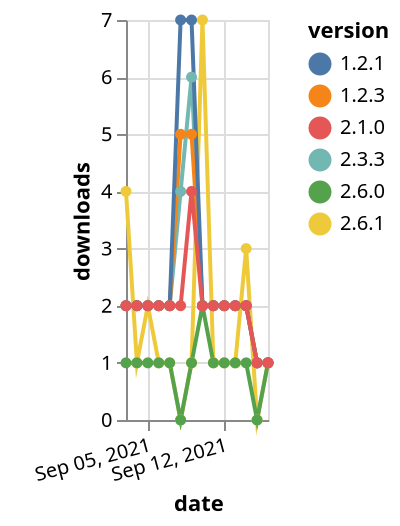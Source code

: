 {"$schema": "https://vega.github.io/schema/vega-lite/v5.json", "description": "A simple bar chart with embedded data.", "data": {"values": [{"date": "2021-09-03", "total": 332, "delta": 4, "version": "2.6.1"}, {"date": "2021-09-04", "total": 333, "delta": 1, "version": "2.6.1"}, {"date": "2021-09-05", "total": 335, "delta": 2, "version": "2.6.1"}, {"date": "2021-09-06", "total": 336, "delta": 1, "version": "2.6.1"}, {"date": "2021-09-07", "total": 337, "delta": 1, "version": "2.6.1"}, {"date": "2021-09-08", "total": 337, "delta": 0, "version": "2.6.1"}, {"date": "2021-09-09", "total": 338, "delta": 1, "version": "2.6.1"}, {"date": "2021-09-10", "total": 345, "delta": 7, "version": "2.6.1"}, {"date": "2021-09-11", "total": 346, "delta": 1, "version": "2.6.1"}, {"date": "2021-09-12", "total": 347, "delta": 1, "version": "2.6.1"}, {"date": "2021-09-13", "total": 348, "delta": 1, "version": "2.6.1"}, {"date": "2021-09-14", "total": 351, "delta": 3, "version": "2.6.1"}, {"date": "2021-09-15", "total": 351, "delta": 0, "version": "2.6.1"}, {"date": "2021-09-16", "total": 352, "delta": 1, "version": "2.6.1"}, {"date": "2021-09-03", "total": 192, "delta": 1, "version": "2.6.0"}, {"date": "2021-09-04", "total": 193, "delta": 1, "version": "2.6.0"}, {"date": "2021-09-05", "total": 194, "delta": 1, "version": "2.6.0"}, {"date": "2021-09-06", "total": 195, "delta": 1, "version": "2.6.0"}, {"date": "2021-09-07", "total": 196, "delta": 1, "version": "2.6.0"}, {"date": "2021-09-08", "total": 196, "delta": 0, "version": "2.6.0"}, {"date": "2021-09-09", "total": 197, "delta": 1, "version": "2.6.0"}, {"date": "2021-09-10", "total": 199, "delta": 2, "version": "2.6.0"}, {"date": "2021-09-11", "total": 200, "delta": 1, "version": "2.6.0"}, {"date": "2021-09-12", "total": 201, "delta": 1, "version": "2.6.0"}, {"date": "2021-09-13", "total": 202, "delta": 1, "version": "2.6.0"}, {"date": "2021-09-14", "total": 203, "delta": 1, "version": "2.6.0"}, {"date": "2021-09-15", "total": 203, "delta": 0, "version": "2.6.0"}, {"date": "2021-09-16", "total": 204, "delta": 1, "version": "2.6.0"}, {"date": "2021-09-03", "total": 2615, "delta": 2, "version": "2.3.3"}, {"date": "2021-09-04", "total": 2617, "delta": 2, "version": "2.3.3"}, {"date": "2021-09-05", "total": 2619, "delta": 2, "version": "2.3.3"}, {"date": "2021-09-06", "total": 2621, "delta": 2, "version": "2.3.3"}, {"date": "2021-09-07", "total": 2623, "delta": 2, "version": "2.3.3"}, {"date": "2021-09-08", "total": 2627, "delta": 4, "version": "2.3.3"}, {"date": "2021-09-09", "total": 2633, "delta": 6, "version": "2.3.3"}, {"date": "2021-09-10", "total": 2635, "delta": 2, "version": "2.3.3"}, {"date": "2021-09-11", "total": 2637, "delta": 2, "version": "2.3.3"}, {"date": "2021-09-12", "total": 2639, "delta": 2, "version": "2.3.3"}, {"date": "2021-09-13", "total": 2641, "delta": 2, "version": "2.3.3"}, {"date": "2021-09-14", "total": 2643, "delta": 2, "version": "2.3.3"}, {"date": "2021-09-15", "total": 2644, "delta": 1, "version": "2.3.3"}, {"date": "2021-09-16", "total": 2645, "delta": 1, "version": "2.3.3"}, {"date": "2021-09-03", "total": 3444, "delta": 2, "version": "1.2.3"}, {"date": "2021-09-04", "total": 3446, "delta": 2, "version": "1.2.3"}, {"date": "2021-09-05", "total": 3448, "delta": 2, "version": "1.2.3"}, {"date": "2021-09-06", "total": 3450, "delta": 2, "version": "1.2.3"}, {"date": "2021-09-07", "total": 3452, "delta": 2, "version": "1.2.3"}, {"date": "2021-09-08", "total": 3457, "delta": 5, "version": "1.2.3"}, {"date": "2021-09-09", "total": 3462, "delta": 5, "version": "1.2.3"}, {"date": "2021-09-10", "total": 3464, "delta": 2, "version": "1.2.3"}, {"date": "2021-09-11", "total": 3466, "delta": 2, "version": "1.2.3"}, {"date": "2021-09-12", "total": 3468, "delta": 2, "version": "1.2.3"}, {"date": "2021-09-13", "total": 3470, "delta": 2, "version": "1.2.3"}, {"date": "2021-09-14", "total": 3472, "delta": 2, "version": "1.2.3"}, {"date": "2021-09-15", "total": 3473, "delta": 1, "version": "1.2.3"}, {"date": "2021-09-16", "total": 3474, "delta": 1, "version": "1.2.3"}, {"date": "2021-09-03", "total": 3887, "delta": 2, "version": "1.2.1"}, {"date": "2021-09-04", "total": 3889, "delta": 2, "version": "1.2.1"}, {"date": "2021-09-05", "total": 3891, "delta": 2, "version": "1.2.1"}, {"date": "2021-09-06", "total": 3893, "delta": 2, "version": "1.2.1"}, {"date": "2021-09-07", "total": 3895, "delta": 2, "version": "1.2.1"}, {"date": "2021-09-08", "total": 3902, "delta": 7, "version": "1.2.1"}, {"date": "2021-09-09", "total": 3909, "delta": 7, "version": "1.2.1"}, {"date": "2021-09-10", "total": 3911, "delta": 2, "version": "1.2.1"}, {"date": "2021-09-11", "total": 3913, "delta": 2, "version": "1.2.1"}, {"date": "2021-09-12", "total": 3915, "delta": 2, "version": "1.2.1"}, {"date": "2021-09-13", "total": 3917, "delta": 2, "version": "1.2.1"}, {"date": "2021-09-14", "total": 3919, "delta": 2, "version": "1.2.1"}, {"date": "2021-09-15", "total": 3920, "delta": 1, "version": "1.2.1"}, {"date": "2021-09-16", "total": 3921, "delta": 1, "version": "1.2.1"}, {"date": "2021-09-03", "total": 2526, "delta": 2, "version": "2.1.0"}, {"date": "2021-09-04", "total": 2528, "delta": 2, "version": "2.1.0"}, {"date": "2021-09-05", "total": 2530, "delta": 2, "version": "2.1.0"}, {"date": "2021-09-06", "total": 2532, "delta": 2, "version": "2.1.0"}, {"date": "2021-09-07", "total": 2534, "delta": 2, "version": "2.1.0"}, {"date": "2021-09-08", "total": 2536, "delta": 2, "version": "2.1.0"}, {"date": "2021-09-09", "total": 2540, "delta": 4, "version": "2.1.0"}, {"date": "2021-09-10", "total": 2542, "delta": 2, "version": "2.1.0"}, {"date": "2021-09-11", "total": 2544, "delta": 2, "version": "2.1.0"}, {"date": "2021-09-12", "total": 2546, "delta": 2, "version": "2.1.0"}, {"date": "2021-09-13", "total": 2548, "delta": 2, "version": "2.1.0"}, {"date": "2021-09-14", "total": 2550, "delta": 2, "version": "2.1.0"}, {"date": "2021-09-15", "total": 2551, "delta": 1, "version": "2.1.0"}, {"date": "2021-09-16", "total": 2552, "delta": 1, "version": "2.1.0"}]}, "width": "container", "mark": {"type": "line", "point": {"filled": true}}, "encoding": {"x": {"field": "date", "type": "temporal", "timeUnit": "yearmonthdate", "title": "date", "axis": {"labelAngle": -15}}, "y": {"field": "delta", "type": "quantitative", "title": "downloads"}, "color": {"field": "version", "type": "nominal"}, "tooltip": {"field": "delta"}}}